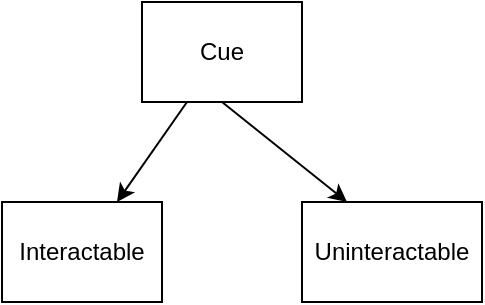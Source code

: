 <mxfile>
    <diagram id="ctYvSOXyNgObe-t8uHSc" name="Page-1">
        <mxGraphModel dx="729" dy="617" grid="1" gridSize="10" guides="1" tooltips="1" connect="1" arrows="1" fold="1" page="1" pageScale="1" pageWidth="850" pageHeight="1100" math="0" shadow="0">
            <root>
                <mxCell id="0"/>
                <mxCell id="1" parent="0"/>
                <mxCell id="6" style="edgeStyle=none;html=1;" edge="1" parent="1" source="2" target="5">
                    <mxGeometry relative="1" as="geometry"/>
                </mxCell>
                <mxCell id="8" style="edgeStyle=none;html=1;exitX=0.5;exitY=1;exitDx=0;exitDy=0;entryX=0.25;entryY=0;entryDx=0;entryDy=0;" edge="1" parent="1" source="2" target="7">
                    <mxGeometry relative="1" as="geometry"/>
                </mxCell>
                <mxCell id="2" value="Cue" style="rounded=0;whiteSpace=wrap;html=1;" vertex="1" parent="1">
                    <mxGeometry x="230" y="170" width="80" height="50" as="geometry"/>
                </mxCell>
                <mxCell id="5" value="Interactable" style="rounded=0;whiteSpace=wrap;html=1;" vertex="1" parent="1">
                    <mxGeometry x="160" y="270" width="80" height="50" as="geometry"/>
                </mxCell>
                <mxCell id="7" value="Uninteractable" style="rounded=0;whiteSpace=wrap;html=1;" vertex="1" parent="1">
                    <mxGeometry x="310" y="270" width="90" height="50" as="geometry"/>
                </mxCell>
            </root>
        </mxGraphModel>
    </diagram>
</mxfile>